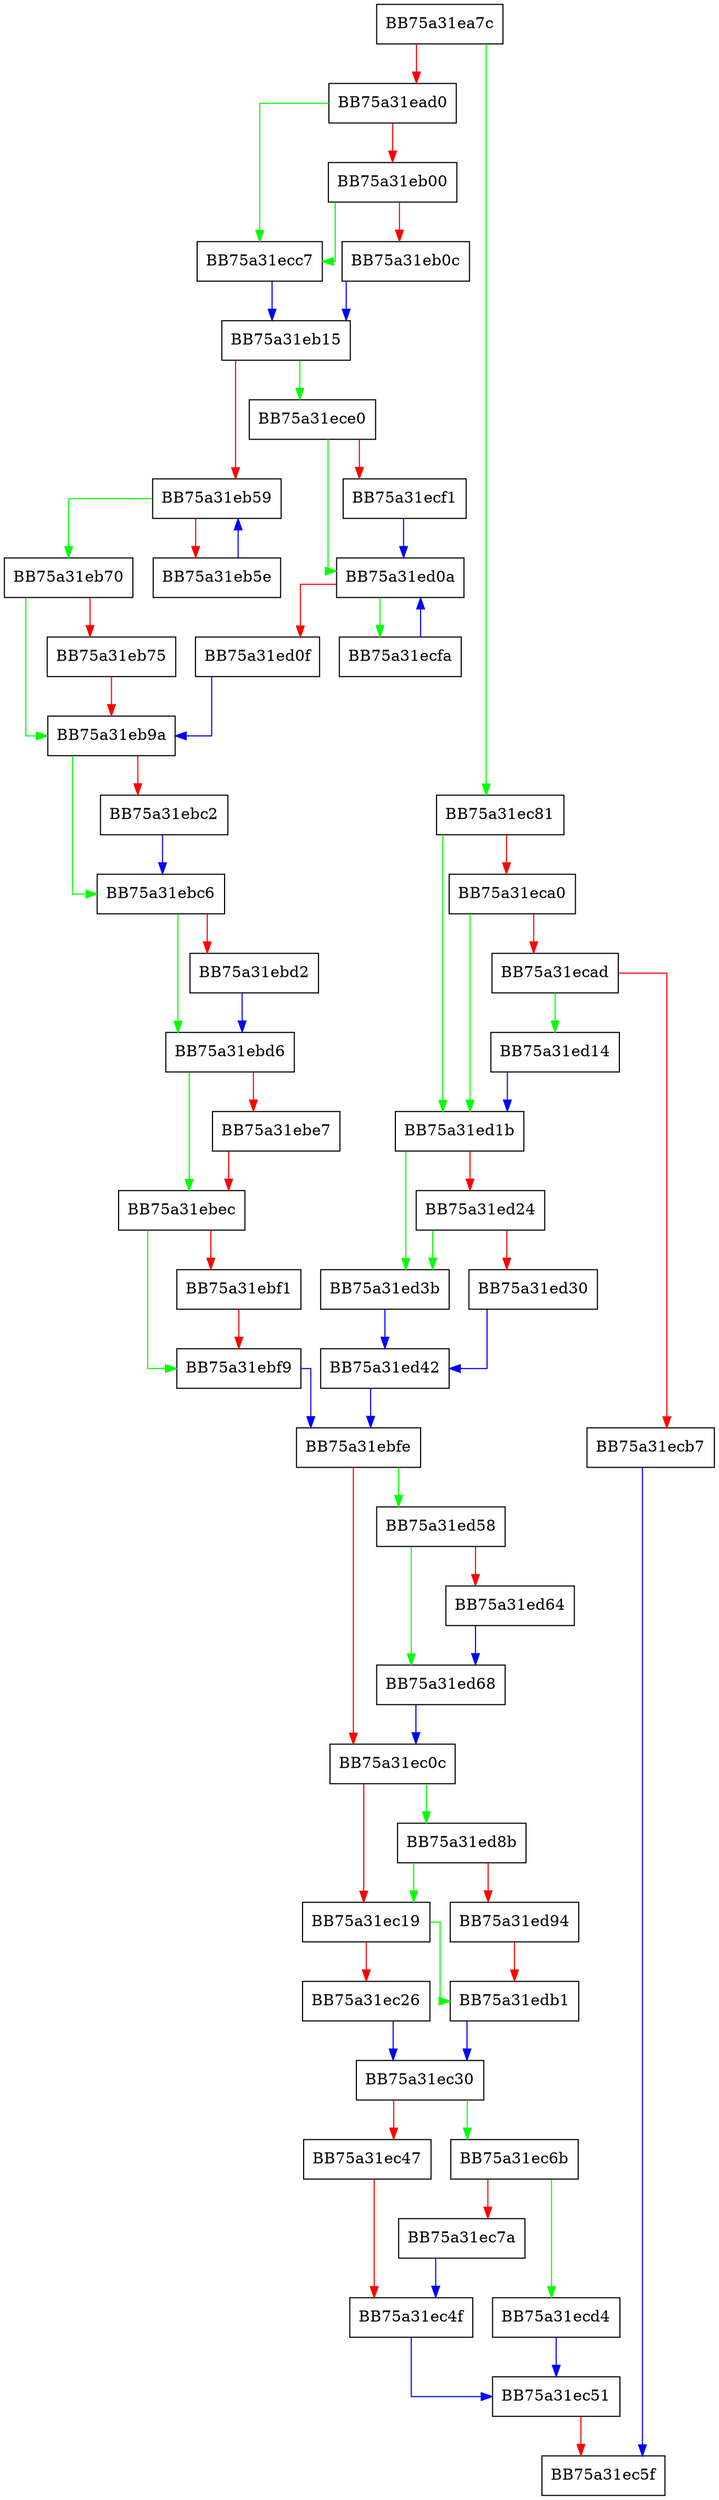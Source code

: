 digraph find_imp {
  node [shape="box"];
  graph [splines=ortho];
  BB75a31ea7c -> BB75a31ec81 [color="green"];
  BB75a31ea7c -> BB75a31ead0 [color="red"];
  BB75a31ead0 -> BB75a31ecc7 [color="green"];
  BB75a31ead0 -> BB75a31eb00 [color="red"];
  BB75a31eb00 -> BB75a31ecc7 [color="green"];
  BB75a31eb00 -> BB75a31eb0c [color="red"];
  BB75a31eb0c -> BB75a31eb15 [color="blue"];
  BB75a31eb15 -> BB75a31ece0 [color="green"];
  BB75a31eb15 -> BB75a31eb59 [color="red"];
  BB75a31eb59 -> BB75a31eb70 [color="green"];
  BB75a31eb59 -> BB75a31eb5e [color="red"];
  BB75a31eb5e -> BB75a31eb59 [color="blue"];
  BB75a31eb70 -> BB75a31eb9a [color="green"];
  BB75a31eb70 -> BB75a31eb75 [color="red"];
  BB75a31eb75 -> BB75a31eb9a [color="red"];
  BB75a31eb9a -> BB75a31ebc6 [color="green"];
  BB75a31eb9a -> BB75a31ebc2 [color="red"];
  BB75a31ebc2 -> BB75a31ebc6 [color="blue"];
  BB75a31ebc6 -> BB75a31ebd6 [color="green"];
  BB75a31ebc6 -> BB75a31ebd2 [color="red"];
  BB75a31ebd2 -> BB75a31ebd6 [color="blue"];
  BB75a31ebd6 -> BB75a31ebec [color="green"];
  BB75a31ebd6 -> BB75a31ebe7 [color="red"];
  BB75a31ebe7 -> BB75a31ebec [color="red"];
  BB75a31ebec -> BB75a31ebf9 [color="green"];
  BB75a31ebec -> BB75a31ebf1 [color="red"];
  BB75a31ebf1 -> BB75a31ebf9 [color="red"];
  BB75a31ebf9 -> BB75a31ebfe [color="blue"];
  BB75a31ebfe -> BB75a31ed58 [color="green"];
  BB75a31ebfe -> BB75a31ec0c [color="red"];
  BB75a31ec0c -> BB75a31ed8b [color="green"];
  BB75a31ec0c -> BB75a31ec19 [color="red"];
  BB75a31ec19 -> BB75a31edb1 [color="green"];
  BB75a31ec19 -> BB75a31ec26 [color="red"];
  BB75a31ec26 -> BB75a31ec30 [color="blue"];
  BB75a31ec30 -> BB75a31ec6b [color="green"];
  BB75a31ec30 -> BB75a31ec47 [color="red"];
  BB75a31ec47 -> BB75a31ec4f [color="red"];
  BB75a31ec4f -> BB75a31ec51 [color="blue"];
  BB75a31ec51 -> BB75a31ec5f [color="red"];
  BB75a31ec6b -> BB75a31ecd4 [color="green"];
  BB75a31ec6b -> BB75a31ec7a [color="red"];
  BB75a31ec7a -> BB75a31ec4f [color="blue"];
  BB75a31ec81 -> BB75a31ed1b [color="green"];
  BB75a31ec81 -> BB75a31eca0 [color="red"];
  BB75a31eca0 -> BB75a31ed1b [color="green"];
  BB75a31eca0 -> BB75a31ecad [color="red"];
  BB75a31ecad -> BB75a31ed14 [color="green"];
  BB75a31ecad -> BB75a31ecb7 [color="red"];
  BB75a31ecb7 -> BB75a31ec5f [color="blue"];
  BB75a31ecc7 -> BB75a31eb15 [color="blue"];
  BB75a31ecd4 -> BB75a31ec51 [color="blue"];
  BB75a31ece0 -> BB75a31ed0a [color="green"];
  BB75a31ece0 -> BB75a31ecf1 [color="red"];
  BB75a31ecf1 -> BB75a31ed0a [color="blue"];
  BB75a31ecfa -> BB75a31ed0a [color="blue"];
  BB75a31ed0a -> BB75a31ecfa [color="green"];
  BB75a31ed0a -> BB75a31ed0f [color="red"];
  BB75a31ed0f -> BB75a31eb9a [color="blue"];
  BB75a31ed14 -> BB75a31ed1b [color="blue"];
  BB75a31ed1b -> BB75a31ed3b [color="green"];
  BB75a31ed1b -> BB75a31ed24 [color="red"];
  BB75a31ed24 -> BB75a31ed3b [color="green"];
  BB75a31ed24 -> BB75a31ed30 [color="red"];
  BB75a31ed30 -> BB75a31ed42 [color="blue"];
  BB75a31ed3b -> BB75a31ed42 [color="blue"];
  BB75a31ed42 -> BB75a31ebfe [color="blue"];
  BB75a31ed58 -> BB75a31ed68 [color="green"];
  BB75a31ed58 -> BB75a31ed64 [color="red"];
  BB75a31ed64 -> BB75a31ed68 [color="blue"];
  BB75a31ed68 -> BB75a31ec0c [color="blue"];
  BB75a31ed8b -> BB75a31ec19 [color="green"];
  BB75a31ed8b -> BB75a31ed94 [color="red"];
  BB75a31ed94 -> BB75a31edb1 [color="red"];
  BB75a31edb1 -> BB75a31ec30 [color="blue"];
}